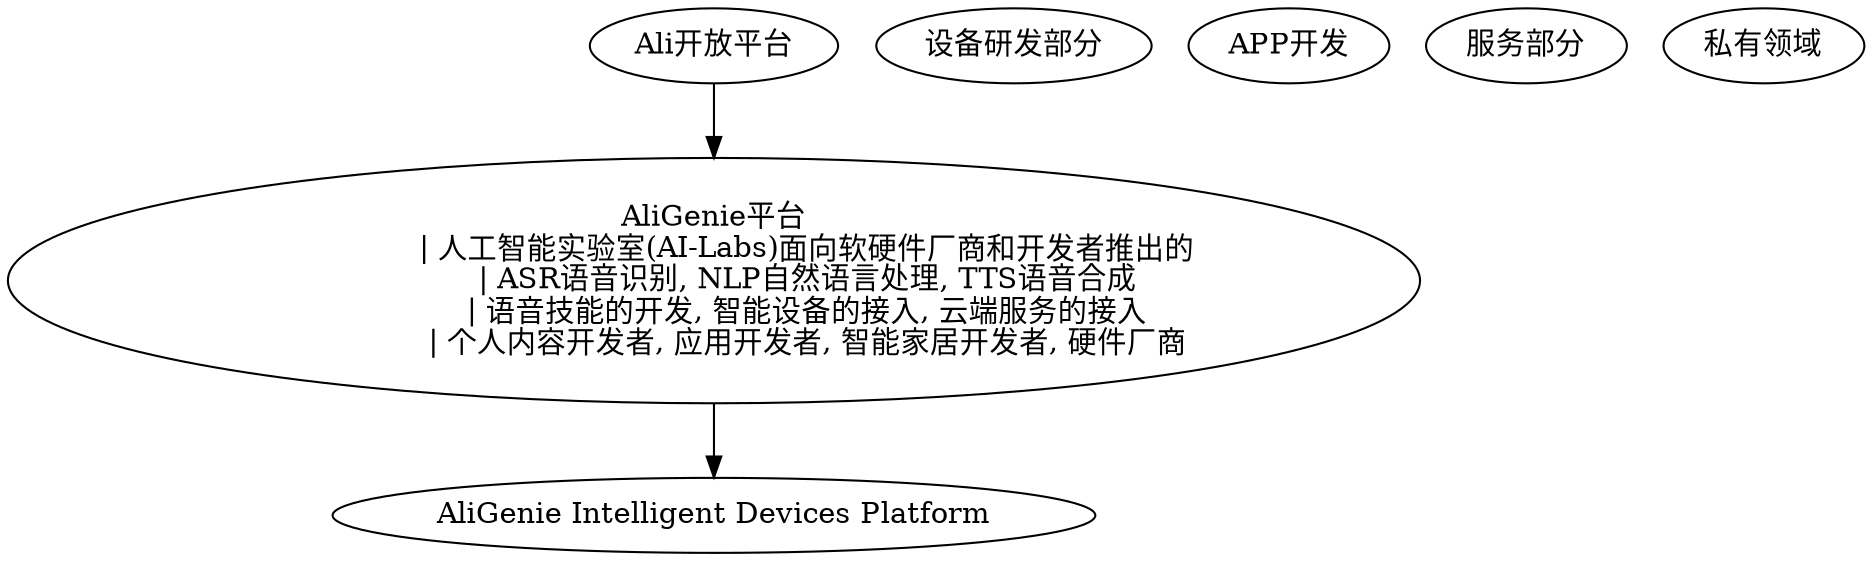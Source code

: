 
digraph ali {

  Ali开放平台
  AliGenie平台 [label = "AliGenie平台
                    | 人工智能实验室(AI-Labs)面向软硬件厂商和开发者推出的
                    | ASR语音识别, NLP自然语言处理, TTS语音合成
                    | 语音技能的开发, 智能设备的接入, 云端服务的接入
                    | 个人内容开发者, 应用开发者, 智能家居开发者, 硬件厂商"]
  AliGenie硬件接入开放平台 [label="AliGenie Intelligent Devices Platform"]
  设备研发部分
  APP开发
  服务部分
  私有领域

  Ali开放平台 -> AliGenie平台;
  AliGenie平台 -> AliGenie硬件接入开放平台;





}







